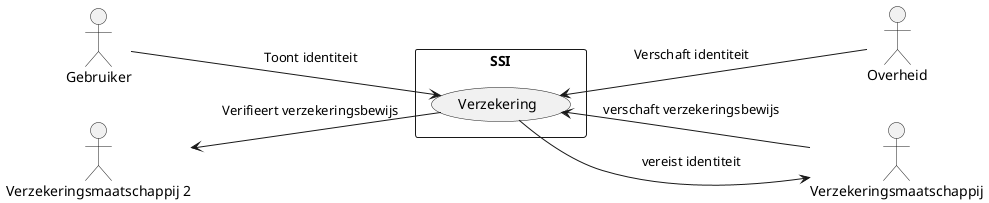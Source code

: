 @startuml uc5 diagram 
actor "Gebruiker" as user
actor "Overheid" as o
actor "Verzekeringsmaatschappij" as vm
actor "Verzekeringsmaatschappij 2" as vm2

rectangle SSI {
  left to right direction
  usecase "Verzekering" as UC5
}

user --> UC5 : Toont identiteit
UC5 <-- vm : verschaft verzekeringsbewijs
UC5 --> vm : vereist identiteit
UC5 <-- o : Verschaft identiteit
vm2 <-- UC5 : Verifieert verzekeringsbewijs
@enduml
